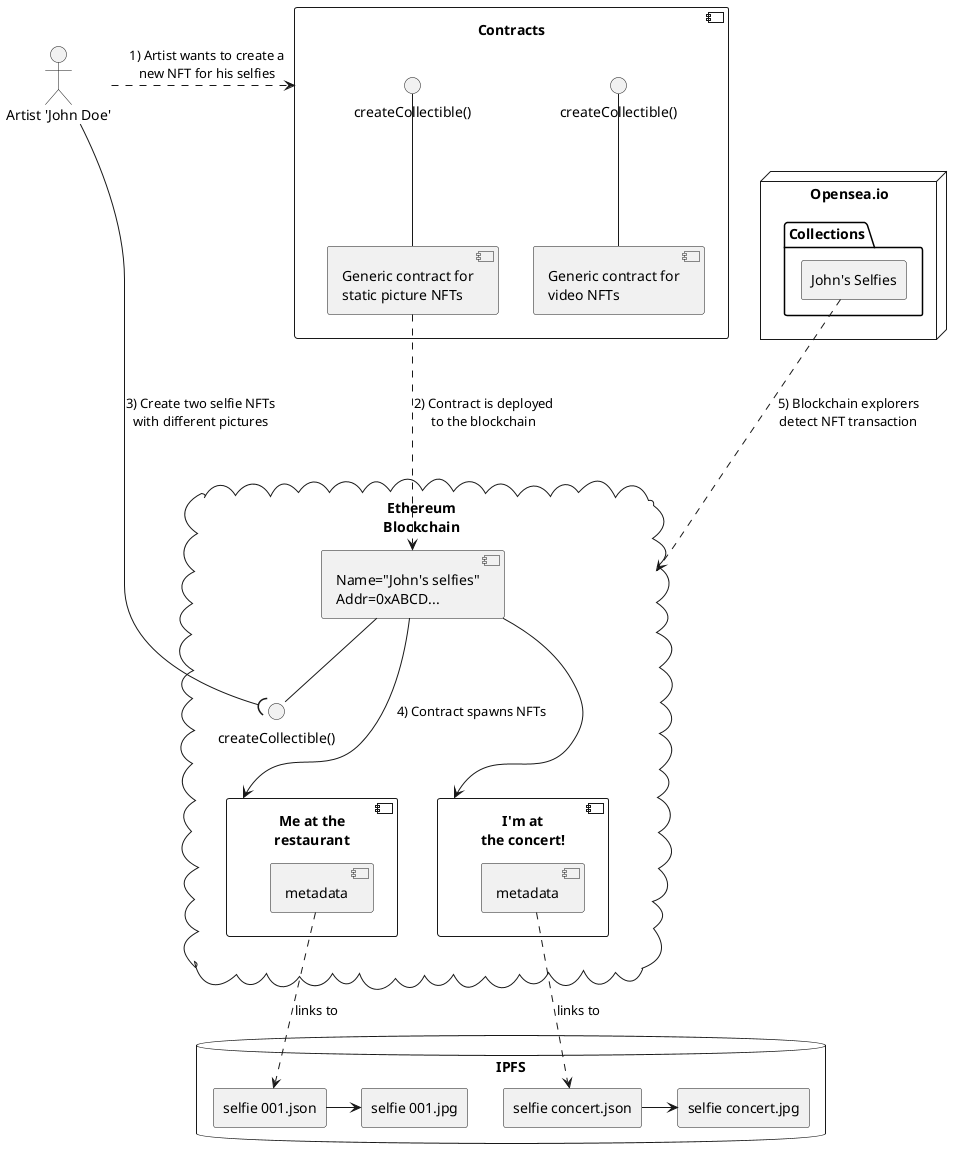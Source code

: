 @startuml


actor "Artist 'John Doe'" as artist

component Contracts {
    component genericContractPic [Generic contract for 
        static picture NFTs]
    interface "createCollectible()" as genericCreatePic
    genericContractPic -u- genericCreatePic
    
    component genericContractVideo [Generic contract for
    video NFTs]
    interface "createCollectible()" as genericCreateVideo
    genericContractVideo -u- genericCreateVideo
}


artist .> Contracts : 1) Artist wants to create a\nnew NFT for his selfies

cloud Ethereum\nBlockchain as blockchain {
    component contractPicture [
        Name="John's selfies"
        Addr=0xABCD...
    ] 
    interface "createCollectible()" as createPicture
    contractPicture -- createPicture
    
    component "Me at the\nrestaurant" as nft1 {
        component [metadata] as nft1_meta
    }

    component "I'm at\nthe concert!" as nft2 {
        component [metadata] as nft2_meta
    }
}

genericContractPic ...> contractPicture : 2) Contract is deployed\nto the blockchain

artist --( createPicture : 3) Create two selfie NFTs\nwith different pictures

database IPFS {
    skinparam componentStyle rectangle
    component [selfie 001.json] as selfie1_json
    component [selfie 001.jpg] as selfie1_pic
    selfie1_json -> selfie1_pic
    
    component [selfie concert.json] as selfie2_json
    component [selfie concert.jpg] as selfie2_pic
    selfie2_json -> selfie2_pic
}


nft1_meta ..> selfie1_json : links to 
nft2_meta ..> selfie2_json : links to

contractPicture ---> nft1 : 4) Contract spawns NFTs
contractPicture ---> nft2 

node Opensea.io {
    package Collections {
        component [John's Selfies] as john_nft

    }
}

john_nft ...> blockchain : 5) Blockchain explorers\ndetect NFT transaction
 
@enduml
